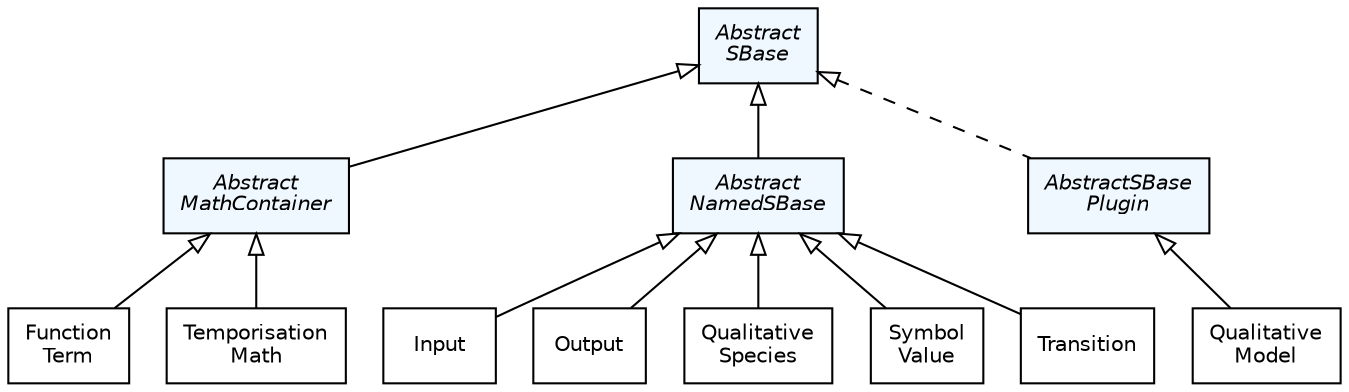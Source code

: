 #!/usr/local/bin/dot
#
# dot -Tpdf type_hierarchy.dot -otype_hierarchy.pdf && acroread type_hierarchy.pdf &
# dot -Tpng type_hierarchy.dot -otype_hierarchy.png
#
# $Id$
# $URL$
# $Rev$

strict digraph G{

	nodesep=0.25;
	ranksep=0.5;

	edge [
	  fontname="Helvetica",
	  fontsize=10,
	  labelfontname="Helvetica",
	  labelfontsize=10
	];
	node [
	  fontname="Helvetica",
	  fontsize=10,
	  shape=box
	];
  /*
   * Abstract data types
   */
  AbstractMathContainer                      [label=<<font><I>Abstract<br/>MathContainer</I></font>>, style="filled", fillcolor="#F0F8FF"];
  AbstractNamedSBase                         [label=<<font><I>Abstract<br/>NamedSBase</I></font>>, style="filled", fillcolor="#F0F8FF"];
  AbstractSBase                              [label=<<font><I>Abstract<br/>SBase</I></font>>, style="filled", fillcolor="#F0F8FF"];
  AbstractSBasePlugin                        [label=<<font><I>AbstractSBase<br/>Plugin</I></font>>, style="filled", fillcolor="#F0F8FF"];
  
  /*
   * Objects
   */
  FunctionTerm                               [label="Function\nTerm"];
  Input                                      [label="Input"];
  Output                                     [label="Output"];
  QualitativeSpecies                         [label="Qualitative\nSpecies"];
  QualitativeModel                           [label="Qualitative\nModel"];
  SymbolValue                                [label="Symbol\nValue"];
  TemporisationMath                          [label="Temporisation\nMath"];
  Transition                                 [label="Transition"];

  /*
   * inheritance graph
   */
  AbstractMathContainer -> FunctionTerm      [dir=back,arrowtail=empty];

  AbstractNamedSBase -> QualitativeSpecies   [dir=back,arrowtail=empty];
  AbstractNamedSBase -> Transition           [dir=back,arrowtail=empty];
  AbstractNamedSBase -> Input                [dir=back,arrowtail=empty];
  AbstractNamedSBase -> Output               [dir=back,arrowtail=empty];
  AbstractNamedSBase -> SymbolValue          [dir=back,arrowtail=empty];

  AbstractSBase -> AbstractNamedSBase        [dir=back,arrowtail=empty];
  AbstractSBase -> AbstractMathContainer     [dir=back,arrowtail=empty];
  AbstractSBase -> AbstractSBasePlugin       [dir=back,arrowtail=empty,style=dashed];
  
  AbstractSBasePlugin -> QualitativeModel    [dir=back,arrowtail=empty];

  AbstractMathContainer -> TemporisationMath [dir=back,arrowtail=empty]
}

